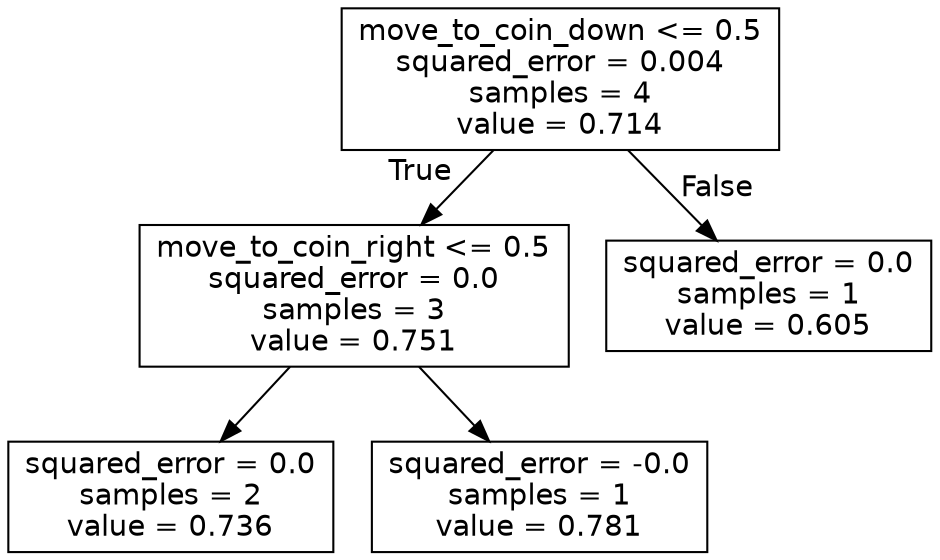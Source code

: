 digraph Tree {
node [shape=box, fontname="helvetica"] ;
edge [fontname="helvetica"] ;
0 [label="move_to_coin_down <= 0.5\nsquared_error = 0.004\nsamples = 4\nvalue = 0.714"] ;
1 [label="move_to_coin_right <= 0.5\nsquared_error = 0.0\nsamples = 3\nvalue = 0.751"] ;
0 -> 1 [labeldistance=2.5, labelangle=45, headlabel="True"] ;
2 [label="squared_error = 0.0\nsamples = 2\nvalue = 0.736"] ;
1 -> 2 ;
3 [label="squared_error = -0.0\nsamples = 1\nvalue = 0.781"] ;
1 -> 3 ;
4 [label="squared_error = 0.0\nsamples = 1\nvalue = 0.605"] ;
0 -> 4 [labeldistance=2.5, labelangle=-45, headlabel="False"] ;
}